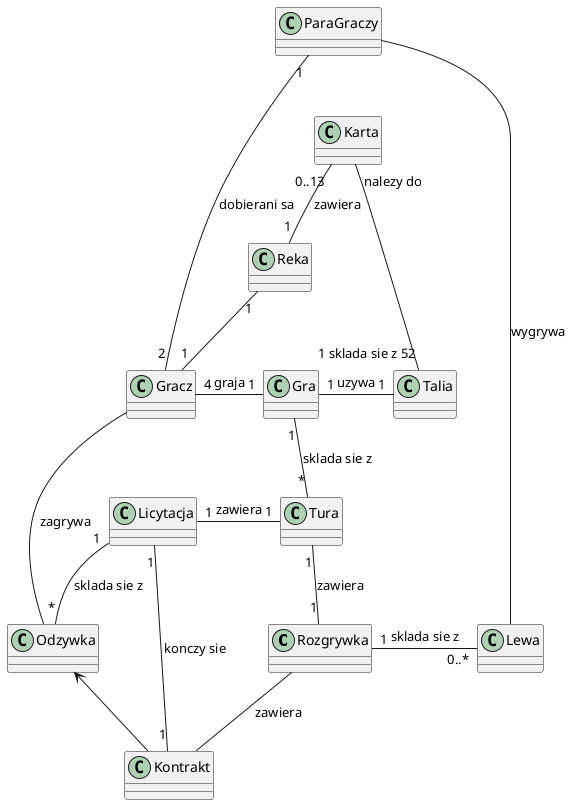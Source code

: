 @startuml bridge

/'
Gracz(4) ParaGraczy
Karta
Talia
Gra -> Rozgrywka
       Rozgrywka -> Lewa
       Licytacja
       Licytacja -> Odzywka
       Licytacja -> Kontrakt

Odzywka <--> Rozgrywka?

Reka (?)
Punktacja
'/


class Rozgrywka {}
class Licytacja {}
class Lewa {}
class Odzywka {}
class Kontrakt {}

Gracz "4" -right- "1" Gra : graja

Gra "1" - "1" Talia : uzywa

Talia "1 sklada sie z 52" --- "nalezy do" Karta 

Gra "1" -- "*" Tura : sklada sie z

Tura "1" -left- "1" Licytacja : zawiera
Tura "1" -- "1" Rozgrywka : zawiera

Licytacja "1" -- "*" Odzywka: sklada sie z 
Rozgrywka "1" -right- "0..*" Lewa : sklada sie z


Odzywka <-- Kontrakt
Rozgrywka -- Kontrakt : zawiera

ParaGraczy "1" -right- "2" Gracz : dobierani sa

Licytacja "1" --- "1" Kontrakt : konczy sie 

Gracz "1" -up- "1" Reka
Reka "1" -up- "0..13" Karta : zawiera

ParaGraczy ------ Lewa : wygrywa
Gracz --- Odzywka : zagrywa


@enduml bridge
